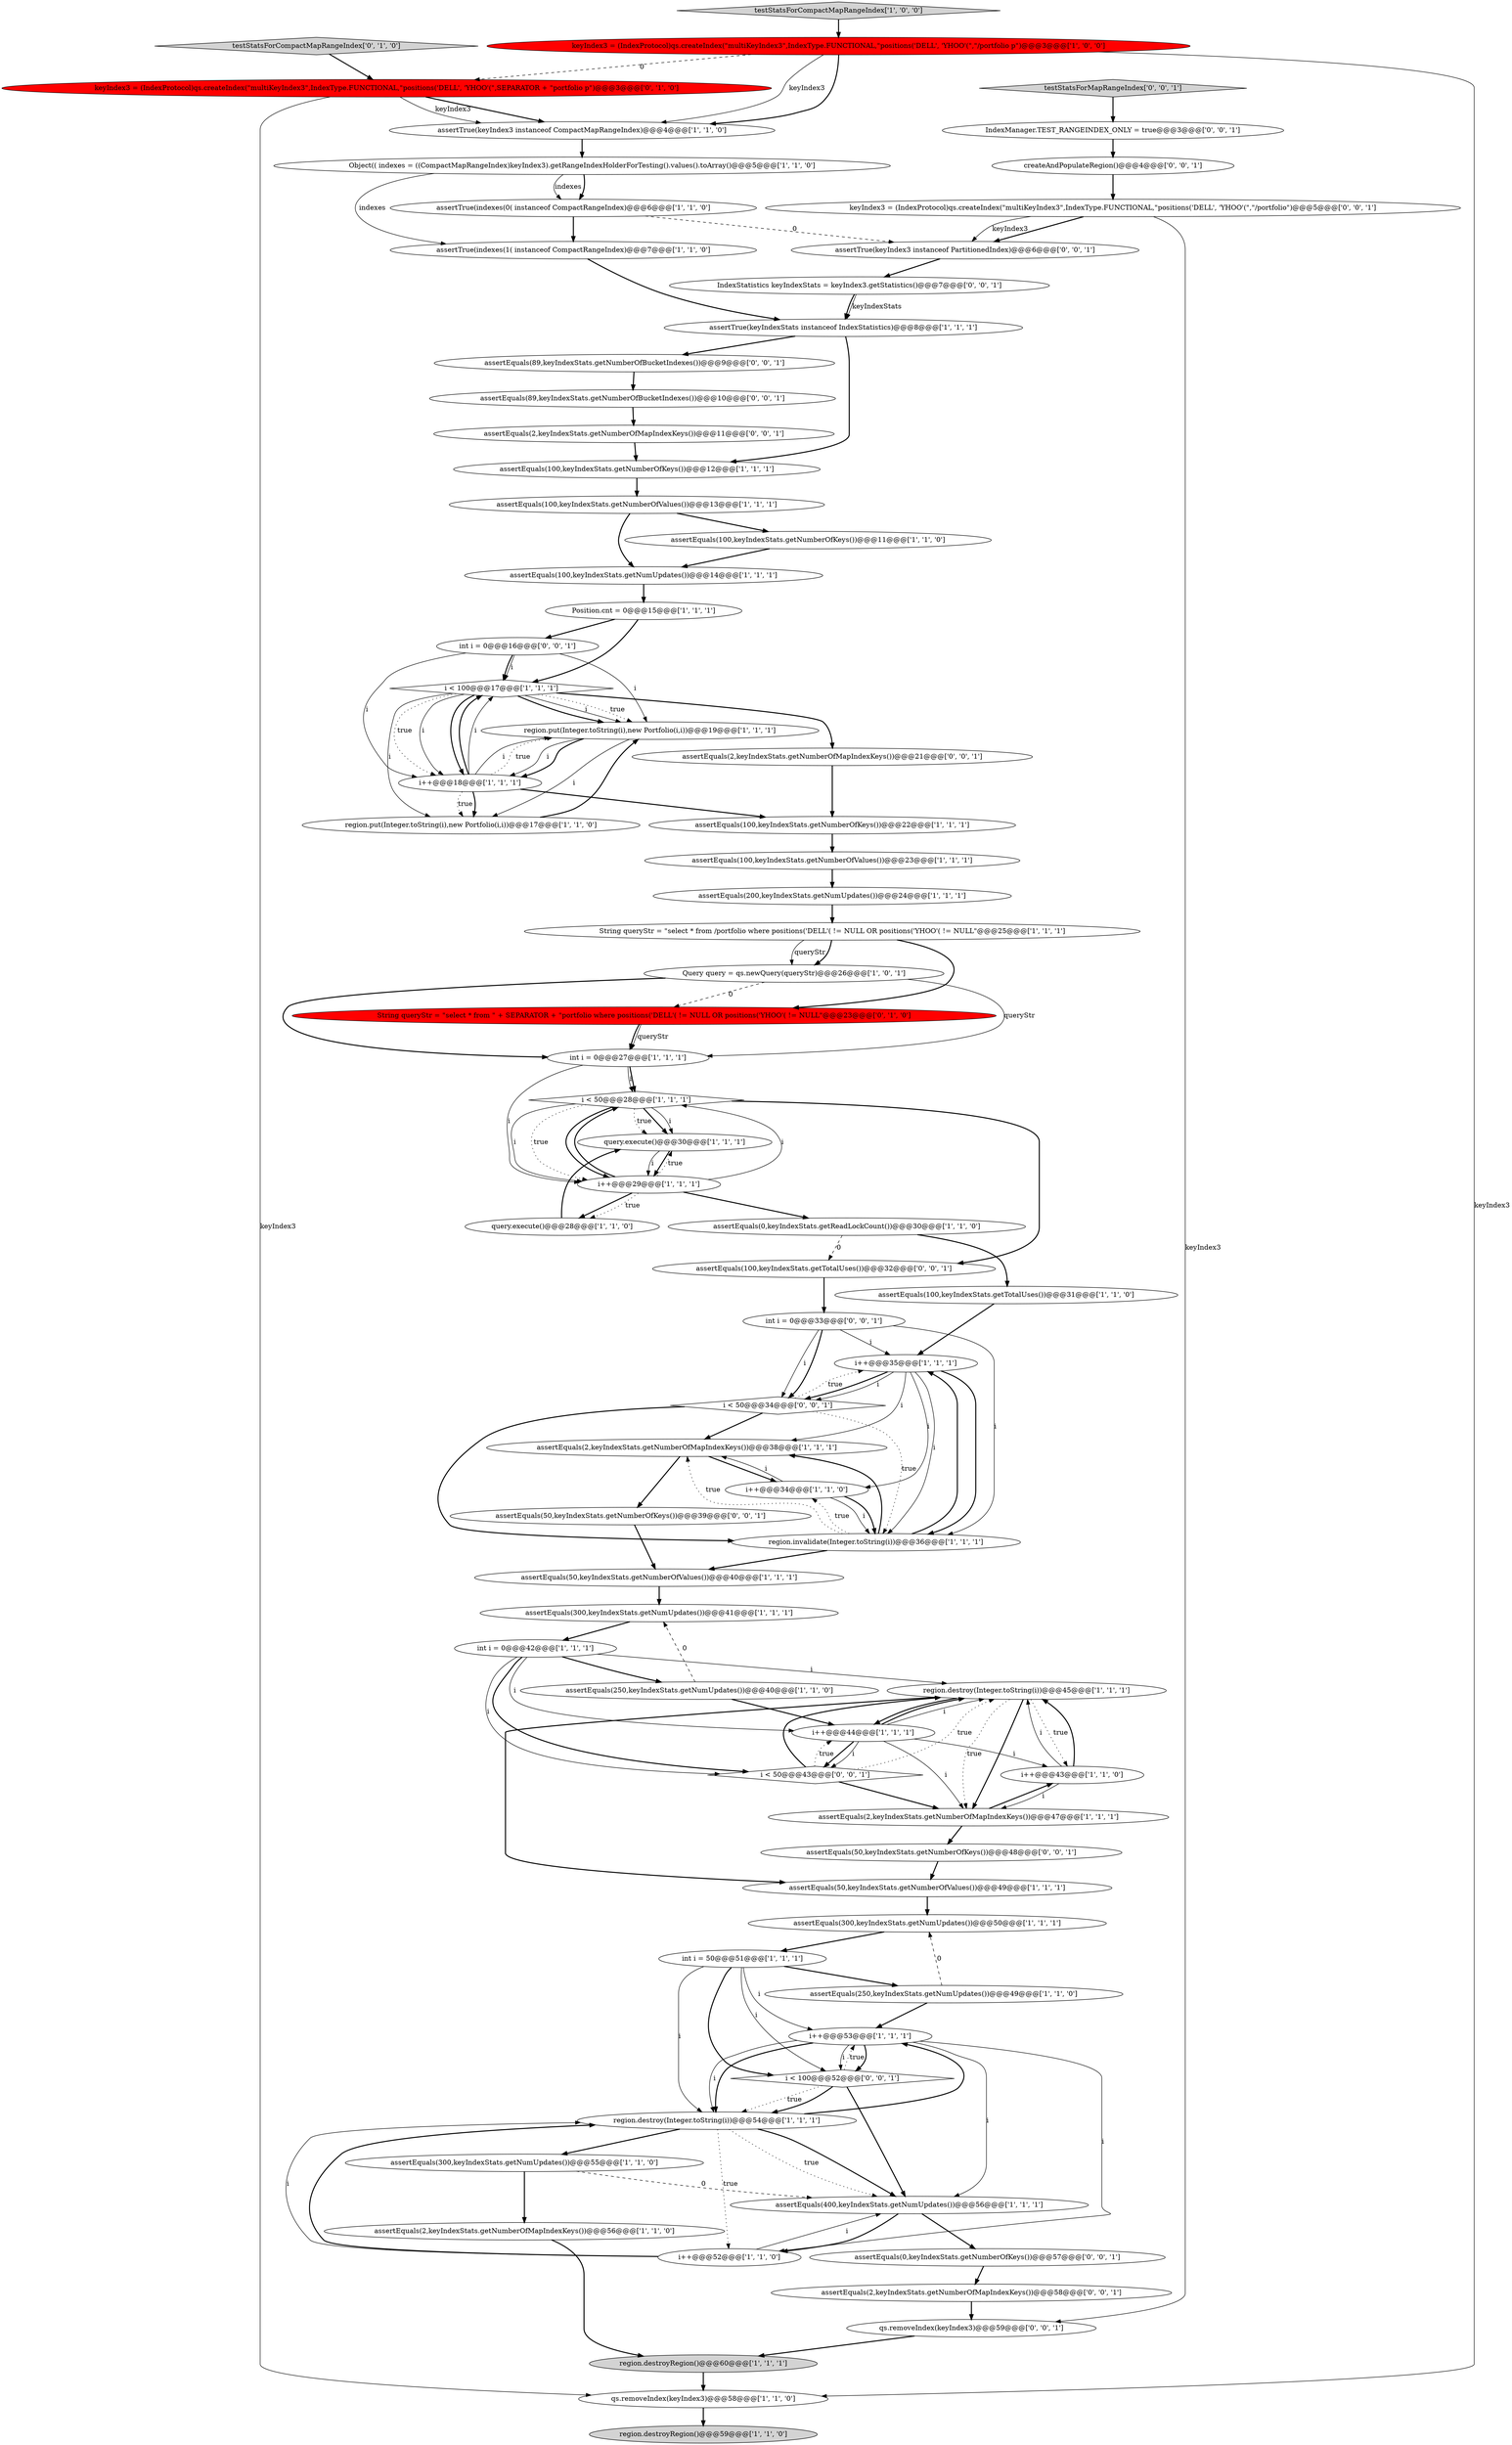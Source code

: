 digraph {
41 [style = filled, label = "assertEquals(100,keyIndexStats.getTotalUses())@@@31@@@['1', '1', '0']", fillcolor = white, shape = ellipse image = "AAA0AAABBB1BBB"];
76 [style = filled, label = "IndexManager.TEST_RANGEINDEX_ONLY = true@@@3@@@['0', '0', '1']", fillcolor = white, shape = ellipse image = "AAA0AAABBB3BBB"];
14 [style = filled, label = "region.destroyRegion()@@@59@@@['1', '1', '0']", fillcolor = lightgray, shape = ellipse image = "AAA0AAABBB1BBB"];
57 [style = filled, label = "assertEquals(2,keyIndexStats.getNumberOfMapIndexKeys())@@@58@@@['0', '0', '1']", fillcolor = white, shape = ellipse image = "AAA0AAABBB3BBB"];
35 [style = filled, label = "assertEquals(250,keyIndexStats.getNumUpdates())@@@49@@@['1', '1', '0']", fillcolor = white, shape = ellipse image = "AAA0AAABBB1BBB"];
0 [style = filled, label = "i++@@@43@@@['1', '1', '0']", fillcolor = white, shape = ellipse image = "AAA0AAABBB1BBB"];
44 [style = filled, label = "assertEquals(0,keyIndexStats.getReadLockCount())@@@30@@@['1', '1', '0']", fillcolor = white, shape = ellipse image = "AAA0AAABBB1BBB"];
58 [style = filled, label = "assertEquals(100,keyIndexStats.getTotalUses())@@@32@@@['0', '0', '1']", fillcolor = white, shape = ellipse image = "AAA0AAABBB3BBB"];
8 [style = filled, label = "testStatsForCompactMapRangeIndex['1', '0', '0']", fillcolor = lightgray, shape = diamond image = "AAA0AAABBB1BBB"];
62 [style = filled, label = "i < 50@@@34@@@['0', '0', '1']", fillcolor = white, shape = diamond image = "AAA0AAABBB3BBB"];
13 [style = filled, label = "keyIndex3 = (IndexProtocol)qs.createIndex(\"multiKeyIndex3\",IndexType.FUNCTIONAL,\"positions('DELL', 'YHOO'(\",\"/portfolio p\")@@@3@@@['1', '0', '0']", fillcolor = red, shape = ellipse image = "AAA1AAABBB1BBB"];
36 [style = filled, label = "region.destroy(Integer.toString(i))@@@45@@@['1', '1', '1']", fillcolor = white, shape = ellipse image = "AAA0AAABBB1BBB"];
10 [style = filled, label = "region.destroy(Integer.toString(i))@@@54@@@['1', '1', '1']", fillcolor = white, shape = ellipse image = "AAA0AAABBB1BBB"];
40 [style = filled, label = "assertEquals(300,keyIndexStats.getNumUpdates())@@@55@@@['1', '1', '0']", fillcolor = white, shape = ellipse image = "AAA0AAABBB1BBB"];
43 [style = filled, label = "int i = 0@@@27@@@['1', '1', '1']", fillcolor = white, shape = ellipse image = "AAA0AAABBB1BBB"];
52 [style = filled, label = "String queryStr = \"select * from /portfolio where positions('DELL'( != NULL OR positions('YHOO'( != NULL\"@@@25@@@['1', '1', '1']", fillcolor = white, shape = ellipse image = "AAA0AAABBB1BBB"];
51 [style = filled, label = "assertEquals(300,keyIndexStats.getNumUpdates())@@@50@@@['1', '1', '1']", fillcolor = white, shape = ellipse image = "AAA0AAABBB1BBB"];
34 [style = filled, label = "query.execute()@@@28@@@['1', '1', '0']", fillcolor = white, shape = ellipse image = "AAA0AAABBB1BBB"];
54 [style = filled, label = "testStatsForCompactMapRangeIndex['0', '1', '0']", fillcolor = lightgray, shape = diamond image = "AAA0AAABBB2BBB"];
47 [style = filled, label = "region.put(Integer.toString(i),new Portfolio(i,i))@@@19@@@['1', '1', '1']", fillcolor = white, shape = ellipse image = "AAA0AAABBB1BBB"];
32 [style = filled, label = "assertEquals(400,keyIndexStats.getNumUpdates())@@@56@@@['1', '1', '1']", fillcolor = white, shape = ellipse image = "AAA0AAABBB1BBB"];
6 [style = filled, label = "i++@@@44@@@['1', '1', '1']", fillcolor = white, shape = ellipse image = "AAA0AAABBB1BBB"];
49 [style = filled, label = "Query query = qs.newQuery(queryStr)@@@26@@@['1', '0', '1']", fillcolor = white, shape = ellipse image = "AAA0AAABBB1BBB"];
24 [style = filled, label = "assertEquals(100,keyIndexStats.getNumberOfValues())@@@23@@@['1', '1', '1']", fillcolor = white, shape = ellipse image = "AAA0AAABBB1BBB"];
20 [style = filled, label = "assertTrue(indexes(0( instanceof CompactRangeIndex)@@@6@@@['1', '1', '0']", fillcolor = white, shape = ellipse image = "AAA0AAABBB1BBB"];
55 [style = filled, label = "keyIndex3 = (IndexProtocol)qs.createIndex(\"multiKeyIndex3\",IndexType.FUNCTIONAL,\"positions('DELL', 'YHOO'(\",SEPARATOR + \"portfolio p\")@@@3@@@['0', '1', '0']", fillcolor = red, shape = ellipse image = "AAA1AAABBB2BBB"];
22 [style = filled, label = "region.put(Integer.toString(i),new Portfolio(i,i))@@@17@@@['1', '1', '0']", fillcolor = white, shape = ellipse image = "AAA0AAABBB1BBB"];
31 [style = filled, label = "i < 50@@@28@@@['1', '1', '1']", fillcolor = white, shape = diamond image = "AAA0AAABBB1BBB"];
19 [style = filled, label = "i < 100@@@17@@@['1', '1', '1']", fillcolor = white, shape = diamond image = "AAA0AAABBB1BBB"];
56 [style = filled, label = "createAndPopulateRegion()@@@4@@@['0', '0', '1']", fillcolor = white, shape = ellipse image = "AAA0AAABBB3BBB"];
29 [style = filled, label = "int i = 50@@@51@@@['1', '1', '1']", fillcolor = white, shape = ellipse image = "AAA0AAABBB1BBB"];
45 [style = filled, label = "assertEquals(100,keyIndexStats.getNumberOfKeys())@@@12@@@['1', '1', '1']", fillcolor = white, shape = ellipse image = "AAA0AAABBB1BBB"];
11 [style = filled, label = "assertEquals(100,keyIndexStats.getNumberOfValues())@@@13@@@['1', '1', '1']", fillcolor = white, shape = ellipse image = "AAA0AAABBB1BBB"];
15 [style = filled, label = "query.execute()@@@30@@@['1', '1', '1']", fillcolor = white, shape = ellipse image = "AAA0AAABBB1BBB"];
39 [style = filled, label = "int i = 0@@@42@@@['1', '1', '1']", fillcolor = white, shape = ellipse image = "AAA0AAABBB1BBB"];
65 [style = filled, label = "keyIndex3 = (IndexProtocol)qs.createIndex(\"multiKeyIndex3\",IndexType.FUNCTIONAL,\"positions('DELL', 'YHOO'(\",\"/portfolio\")@@@5@@@['0', '0', '1']", fillcolor = white, shape = ellipse image = "AAA0AAABBB3BBB"];
69 [style = filled, label = "IndexStatistics keyIndexStats = keyIndex3.getStatistics()@@@7@@@['0', '0', '1']", fillcolor = white, shape = ellipse image = "AAA0AAABBB3BBB"];
4 [style = filled, label = "i++@@@53@@@['1', '1', '1']", fillcolor = white, shape = ellipse image = "AAA0AAABBB1BBB"];
21 [style = filled, label = "assertEquals(200,keyIndexStats.getNumUpdates())@@@24@@@['1', '1', '1']", fillcolor = white, shape = ellipse image = "AAA0AAABBB1BBB"];
17 [style = filled, label = "assertEquals(300,keyIndexStats.getNumUpdates())@@@41@@@['1', '1', '1']", fillcolor = white, shape = ellipse image = "AAA0AAABBB1BBB"];
1 [style = filled, label = "assertEquals(100,keyIndexStats.getNumberOfKeys())@@@22@@@['1', '1', '1']", fillcolor = white, shape = ellipse image = "AAA0AAABBB1BBB"];
12 [style = filled, label = "assertEquals(100,keyIndexStats.getNumberOfKeys())@@@11@@@['1', '1', '0']", fillcolor = white, shape = ellipse image = "AAA0AAABBB1BBB"];
53 [style = filled, label = "String queryStr = \"select * from \" + SEPARATOR + \"portfolio where positions('DELL'( != NULL OR positions('YHOO'( != NULL\"@@@23@@@['0', '1', '0']", fillcolor = red, shape = ellipse image = "AAA1AAABBB2BBB"];
68 [style = filled, label = "int i = 0@@@16@@@['0', '0', '1']", fillcolor = white, shape = ellipse image = "AAA0AAABBB3BBB"];
9 [style = filled, label = "assertEquals(2,keyIndexStats.getNumberOfMapIndexKeys())@@@38@@@['1', '1', '1']", fillcolor = white, shape = ellipse image = "AAA0AAABBB1BBB"];
16 [style = filled, label = "assertTrue(indexes(1( instanceof CompactRangeIndex)@@@7@@@['1', '1', '0']", fillcolor = white, shape = ellipse image = "AAA0AAABBB1BBB"];
70 [style = filled, label = "assertEquals(89,keyIndexStats.getNumberOfBucketIndexes())@@@9@@@['0', '0', '1']", fillcolor = white, shape = ellipse image = "AAA0AAABBB3BBB"];
28 [style = filled, label = "i++@@@52@@@['1', '1', '0']", fillcolor = white, shape = ellipse image = "AAA0AAABBB1BBB"];
46 [style = filled, label = "assertEquals(50,keyIndexStats.getNumberOfValues())@@@49@@@['1', '1', '1']", fillcolor = white, shape = ellipse image = "AAA0AAABBB1BBB"];
66 [style = filled, label = "assertEquals(2,keyIndexStats.getNumberOfMapIndexKeys())@@@11@@@['0', '0', '1']", fillcolor = white, shape = ellipse image = "AAA0AAABBB3BBB"];
30 [style = filled, label = "qs.removeIndex(keyIndex3)@@@58@@@['1', '1', '0']", fillcolor = white, shape = ellipse image = "AAA0AAABBB1BBB"];
26 [style = filled, label = "assertEquals(2,keyIndexStats.getNumberOfMapIndexKeys())@@@47@@@['1', '1', '1']", fillcolor = white, shape = ellipse image = "AAA0AAABBB1BBB"];
50 [style = filled, label = "i++@@@34@@@['1', '1', '0']", fillcolor = white, shape = ellipse image = "AAA0AAABBB1BBB"];
42 [style = filled, label = "assertEquals(50,keyIndexStats.getNumberOfValues())@@@40@@@['1', '1', '1']", fillcolor = white, shape = ellipse image = "AAA0AAABBB1BBB"];
61 [style = filled, label = "assertEquals(50,keyIndexStats.getNumberOfKeys())@@@39@@@['0', '0', '1']", fillcolor = white, shape = ellipse image = "AAA0AAABBB3BBB"];
73 [style = filled, label = "testStatsForMapRangeIndex['0', '0', '1']", fillcolor = lightgray, shape = diamond image = "AAA0AAABBB3BBB"];
38 [style = filled, label = "assertEquals(100,keyIndexStats.getNumUpdates())@@@14@@@['1', '1', '1']", fillcolor = white, shape = ellipse image = "AAA0AAABBB1BBB"];
18 [style = filled, label = "assertEquals(250,keyIndexStats.getNumUpdates())@@@40@@@['1', '1', '0']", fillcolor = white, shape = ellipse image = "AAA0AAABBB1BBB"];
2 [style = filled, label = "region.destroyRegion()@@@60@@@['1', '1', '1']", fillcolor = lightgray, shape = ellipse image = "AAA0AAABBB1BBB"];
72 [style = filled, label = "assertEquals(2,keyIndexStats.getNumberOfMapIndexKeys())@@@21@@@['0', '0', '1']", fillcolor = white, shape = ellipse image = "AAA0AAABBB3BBB"];
63 [style = filled, label = "qs.removeIndex(keyIndex3)@@@59@@@['0', '0', '1']", fillcolor = white, shape = ellipse image = "AAA0AAABBB3BBB"];
59 [style = filled, label = "i < 100@@@52@@@['0', '0', '1']", fillcolor = white, shape = diamond image = "AAA0AAABBB3BBB"];
75 [style = filled, label = "assertEquals(50,keyIndexStats.getNumberOfKeys())@@@48@@@['0', '0', '1']", fillcolor = white, shape = ellipse image = "AAA0AAABBB3BBB"];
7 [style = filled, label = "Position.cnt = 0@@@15@@@['1', '1', '1']", fillcolor = white, shape = ellipse image = "AAA0AAABBB1BBB"];
48 [style = filled, label = "assertTrue(keyIndex3 instanceof CompactMapRangeIndex)@@@4@@@['1', '1', '0']", fillcolor = white, shape = ellipse image = "AAA0AAABBB1BBB"];
3 [style = filled, label = "assertTrue(keyIndexStats instanceof IndexStatistics)@@@8@@@['1', '1', '1']", fillcolor = white, shape = ellipse image = "AAA0AAABBB1BBB"];
33 [style = filled, label = "i++@@@18@@@['1', '1', '1']", fillcolor = white, shape = ellipse image = "AAA0AAABBB1BBB"];
25 [style = filled, label = "region.invalidate(Integer.toString(i))@@@36@@@['1', '1', '1']", fillcolor = white, shape = ellipse image = "AAA0AAABBB1BBB"];
74 [style = filled, label = "int i = 0@@@33@@@['0', '0', '1']", fillcolor = white, shape = ellipse image = "AAA0AAABBB3BBB"];
23 [style = filled, label = "Object(( indexes = ((CompactMapRangeIndex)keyIndex3).getRangeIndexHolderForTesting().values().toArray()@@@5@@@['1', '1', '0']", fillcolor = white, shape = ellipse image = "AAA0AAABBB1BBB"];
64 [style = filled, label = "i < 50@@@43@@@['0', '0', '1']", fillcolor = white, shape = diamond image = "AAA0AAABBB3BBB"];
71 [style = filled, label = "assertEquals(0,keyIndexStats.getNumberOfKeys())@@@57@@@['0', '0', '1']", fillcolor = white, shape = ellipse image = "AAA0AAABBB3BBB"];
27 [style = filled, label = "i++@@@29@@@['1', '1', '1']", fillcolor = white, shape = ellipse image = "AAA0AAABBB1BBB"];
67 [style = filled, label = "assertEquals(89,keyIndexStats.getNumberOfBucketIndexes())@@@10@@@['0', '0', '1']", fillcolor = white, shape = ellipse image = "AAA0AAABBB3BBB"];
37 [style = filled, label = "i++@@@35@@@['1', '1', '1']", fillcolor = white, shape = ellipse image = "AAA0AAABBB1BBB"];
5 [style = filled, label = "assertEquals(2,keyIndexStats.getNumberOfMapIndexKeys())@@@56@@@['1', '1', '0']", fillcolor = white, shape = ellipse image = "AAA0AAABBB1BBB"];
60 [style = filled, label = "assertTrue(keyIndex3 instanceof PartitionedIndex)@@@6@@@['0', '0', '1']", fillcolor = white, shape = ellipse image = "AAA0AAABBB3BBB"];
9->50 [style = bold, label=""];
54->55 [style = bold, label=""];
27->31 [style = solid, label="i"];
29->59 [style = bold, label=""];
65->60 [style = bold, label=""];
64->36 [style = bold, label=""];
70->67 [style = bold, label=""];
59->4 [style = dotted, label="true"];
13->55 [style = dashed, label="0"];
37->50 [style = solid, label="i"];
27->44 [style = bold, label=""];
34->15 [style = bold, label=""];
39->36 [style = solid, label="i"];
47->33 [style = solid, label="i"];
31->27 [style = solid, label="i"];
55->30 [style = solid, label="keyIndex3"];
10->32 [style = bold, label=""];
21->52 [style = bold, label=""];
27->15 [style = dotted, label="true"];
47->33 [style = bold, label=""];
10->32 [style = dotted, label="true"];
37->25 [style = solid, label="i"];
39->18 [style = bold, label=""];
33->47 [style = solid, label="i"];
46->51 [style = bold, label=""];
55->48 [style = bold, label=""];
4->59 [style = bold, label=""];
12->38 [style = bold, label=""];
20->16 [style = bold, label=""];
57->63 [style = bold, label=""];
6->64 [style = bold, label=""];
62->9 [style = bold, label=""];
24->21 [style = bold, label=""];
38->7 [style = bold, label=""];
25->50 [style = dotted, label="true"];
37->62 [style = bold, label=""];
39->64 [style = bold, label=""];
22->47 [style = bold, label=""];
31->27 [style = dotted, label="true"];
65->60 [style = solid, label="keyIndex3"];
30->14 [style = bold, label=""];
28->32 [style = solid, label="i"];
18->17 [style = dashed, label="0"];
73->76 [style = bold, label=""];
19->22 [style = solid, label="i"];
68->19 [style = solid, label="i"];
29->10 [style = solid, label="i"];
43->27 [style = solid, label="i"];
56->65 [style = bold, label=""];
66->45 [style = bold, label=""];
37->9 [style = solid, label="i"];
6->36 [style = solid, label="i"];
16->3 [style = bold, label=""];
36->6 [style = bold, label=""];
36->0 [style = dotted, label="true"];
62->25 [style = dotted, label="true"];
6->26 [style = solid, label="i"];
72->1 [style = bold, label=""];
49->53 [style = dashed, label="0"];
62->25 [style = bold, label=""];
59->32 [style = bold, label=""];
63->2 [style = bold, label=""];
41->37 [style = bold, label=""];
59->10 [style = dotted, label="true"];
19->47 [style = solid, label="i"];
19->33 [style = dotted, label="true"];
75->46 [style = bold, label=""];
27->31 [style = bold, label=""];
11->12 [style = bold, label=""];
0->36 [style = bold, label=""];
19->72 [style = bold, label=""];
45->11 [style = bold, label=""];
39->64 [style = solid, label="i"];
36->46 [style = bold, label=""];
26->0 [style = bold, label=""];
44->58 [style = dashed, label="0"];
7->68 [style = bold, label=""];
31->27 [style = bold, label=""];
40->5 [style = bold, label=""];
15->27 [style = solid, label="i"];
25->37 [style = bold, label=""];
31->15 [style = solid, label="i"];
17->39 [style = bold, label=""];
23->16 [style = solid, label="indexes"];
64->6 [style = dotted, label="true"];
44->41 [style = bold, label=""];
31->15 [style = dotted, label="true"];
64->36 [style = dotted, label="true"];
47->22 [style = solid, label="i"];
59->10 [style = bold, label=""];
49->43 [style = solid, label="queryStr"];
4->32 [style = solid, label="i"];
29->35 [style = bold, label=""];
43->31 [style = solid, label="i"];
53->43 [style = bold, label=""];
68->47 [style = solid, label="i"];
19->33 [style = solid, label="i"];
19->47 [style = dotted, label="true"];
19->33 [style = bold, label=""];
4->10 [style = bold, label=""];
23->20 [style = bold, label=""];
52->49 [style = solid, label="queryStr"];
67->66 [style = bold, label=""];
10->28 [style = dotted, label="true"];
76->56 [style = bold, label=""];
23->20 [style = solid, label="indexes"];
74->37 [style = solid, label="i"];
50->9 [style = solid, label="i"];
32->71 [style = bold, label=""];
3->45 [style = bold, label=""];
37->25 [style = bold, label=""];
25->9 [style = bold, label=""];
68->33 [style = solid, label="i"];
13->48 [style = bold, label=""];
26->75 [style = bold, label=""];
28->10 [style = solid, label="i"];
13->48 [style = solid, label="keyIndex3"];
4->59 [style = solid, label="i"];
33->47 [style = dotted, label="true"];
65->63 [style = solid, label="keyIndex3"];
0->36 [style = solid, label="i"];
51->29 [style = bold, label=""];
48->23 [style = bold, label=""];
19->47 [style = bold, label=""];
27->34 [style = bold, label=""];
74->62 [style = bold, label=""];
50->25 [style = solid, label="i"];
18->6 [style = bold, label=""];
58->74 [style = bold, label=""];
10->40 [style = bold, label=""];
61->42 [style = bold, label=""];
25->42 [style = bold, label=""];
69->3 [style = bold, label=""];
20->60 [style = dashed, label="0"];
33->19 [style = bold, label=""];
60->69 [style = bold, label=""];
7->19 [style = bold, label=""];
33->22 [style = bold, label=""];
8->13 [style = bold, label=""];
36->26 [style = dotted, label="true"];
43->31 [style = bold, label=""];
13->30 [style = solid, label="keyIndex3"];
74->62 [style = solid, label="i"];
69->3 [style = solid, label="keyIndexStats"];
11->38 [style = bold, label=""];
28->10 [style = bold, label=""];
6->64 [style = solid, label="i"];
52->53 [style = bold, label=""];
31->58 [style = bold, label=""];
62->37 [style = dotted, label="true"];
52->49 [style = bold, label=""];
27->34 [style = dotted, label="true"];
74->25 [style = solid, label="i"];
42->17 [style = bold, label=""];
37->62 [style = solid, label="i"];
3->70 [style = bold, label=""];
68->19 [style = bold, label=""];
33->1 [style = bold, label=""];
36->26 [style = bold, label=""];
0->26 [style = solid, label="i"];
55->48 [style = solid, label="keyIndex3"];
31->15 [style = bold, label=""];
49->43 [style = bold, label=""];
4->28 [style = solid, label="i"];
29->59 [style = solid, label="i"];
6->36 [style = bold, label=""];
35->4 [style = bold, label=""];
35->51 [style = dashed, label="0"];
40->32 [style = dashed, label="0"];
50->25 [style = bold, label=""];
6->0 [style = solid, label="i"];
29->4 [style = solid, label="i"];
64->26 [style = bold, label=""];
9->61 [style = bold, label=""];
71->57 [style = bold, label=""];
5->2 [style = bold, label=""];
39->6 [style = solid, label="i"];
25->9 [style = dotted, label="true"];
1->24 [style = bold, label=""];
53->43 [style = solid, label="queryStr"];
4->10 [style = solid, label="i"];
10->4 [style = bold, label=""];
33->19 [style = solid, label="i"];
2->30 [style = bold, label=""];
33->22 [style = dotted, label="true"];
15->27 [style = bold, label=""];
32->28 [style = bold, label=""];
}
